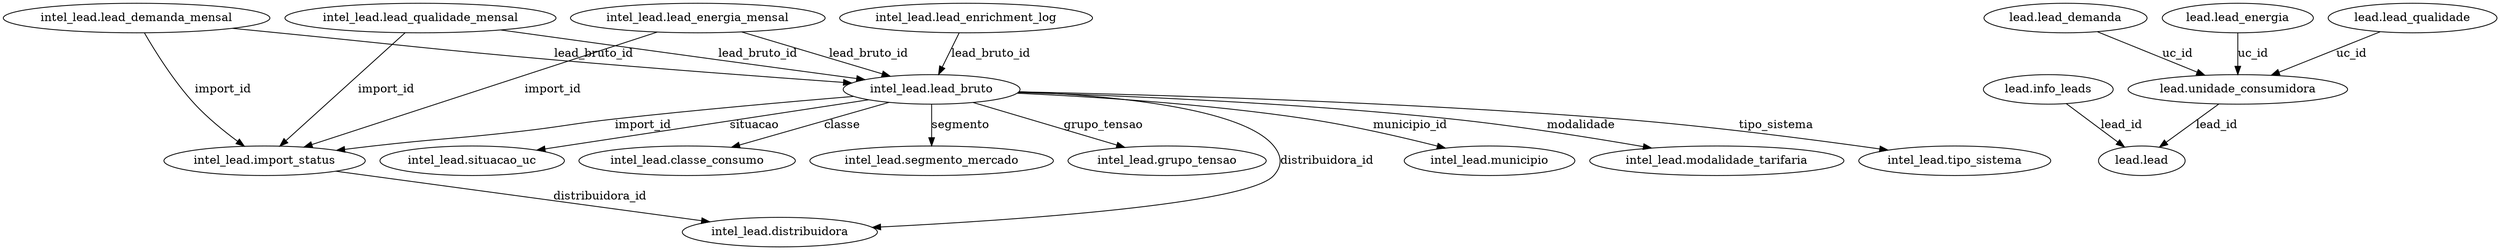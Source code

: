 // Relacionamentos entre tabelas
digraph {
	"intel_lead.import_status" -> "intel_lead.distribuidora" [label=distribuidora_id]
	"intel_lead.lead_bruto" -> "intel_lead.municipio" [label=municipio_id]
	"intel_lead.lead_bruto" -> "intel_lead.modalidade_tarifaria" [label=modalidade]
	"intel_lead.lead_bruto" -> "intel_lead.tipo_sistema" [label=tipo_sistema]
	"intel_lead.lead_bruto" -> "intel_lead.situacao_uc" [label=situacao]
	"intel_lead.lead_bruto" -> "intel_lead.classe_consumo" [label=classe]
	"intel_lead.lead_bruto" -> "intel_lead.segmento_mercado" [label=segmento]
	"intel_lead.lead_bruto" -> "intel_lead.import_status" [label=import_id]
	"intel_lead.lead_bruto" -> "intel_lead.distribuidora" [label=distribuidora_id]
	"intel_lead.lead_bruto" -> "intel_lead.grupo_tensao" [label=grupo_tensao]
	"intel_lead.lead_demanda_mensal" -> "intel_lead.lead_bruto" [label=lead_bruto_id]
	"intel_lead.lead_demanda_mensal" -> "intel_lead.import_status" [label=import_id]
	"intel_lead.lead_energia_mensal" -> "intel_lead.import_status" [label=import_id]
	"intel_lead.lead_energia_mensal" -> "intel_lead.lead_bruto" [label=lead_bruto_id]
	"intel_lead.lead_enrichment_log" -> "intel_lead.lead_bruto" [label=lead_bruto_id]
	"intel_lead.lead_qualidade_mensal" -> "intel_lead.import_status" [label=import_id]
	"intel_lead.lead_qualidade_mensal" -> "intel_lead.lead_bruto" [label=lead_bruto_id]
	"lead.info_leads" -> "lead.lead" [label=lead_id]
	"lead.lead_demanda" -> "lead.unidade_consumidora" [label=uc_id]
	"lead.lead_energia" -> "lead.unidade_consumidora" [label=uc_id]
	"lead.lead_qualidade" -> "lead.unidade_consumidora" [label=uc_id]
	"lead.unidade_consumidora" -> "lead.lead" [label=lead_id]
}
